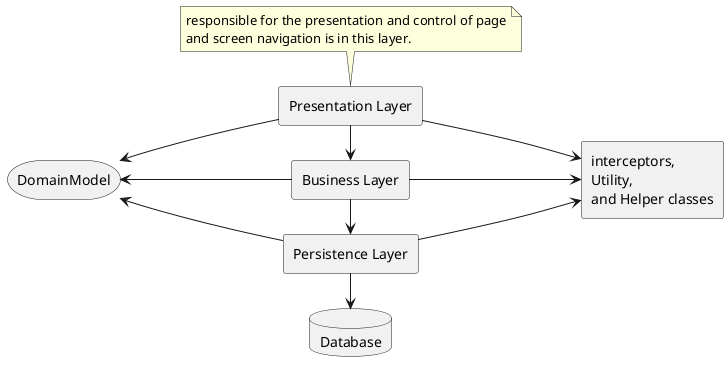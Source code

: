 @startuml
left to right direction

storage DomainModel
rectangle "Presentation Layer" as present
rectangle "Business Layer" as business
rectangle "Persistence Layer" as persistence
rectangle "interceptors,\nUtility,\nand Helper classes" as helper
database Database as db
DomainModel <-- present
DomainModel <-- business
DomainModel <-- persistence
present --> helper
business --> helper
persistence --> helper
present -> business
business -> persistence
persistence -> db

note top of present
    responsible for the presentation and control of page
    and screen navigation is in this layer.
end note
@enduml